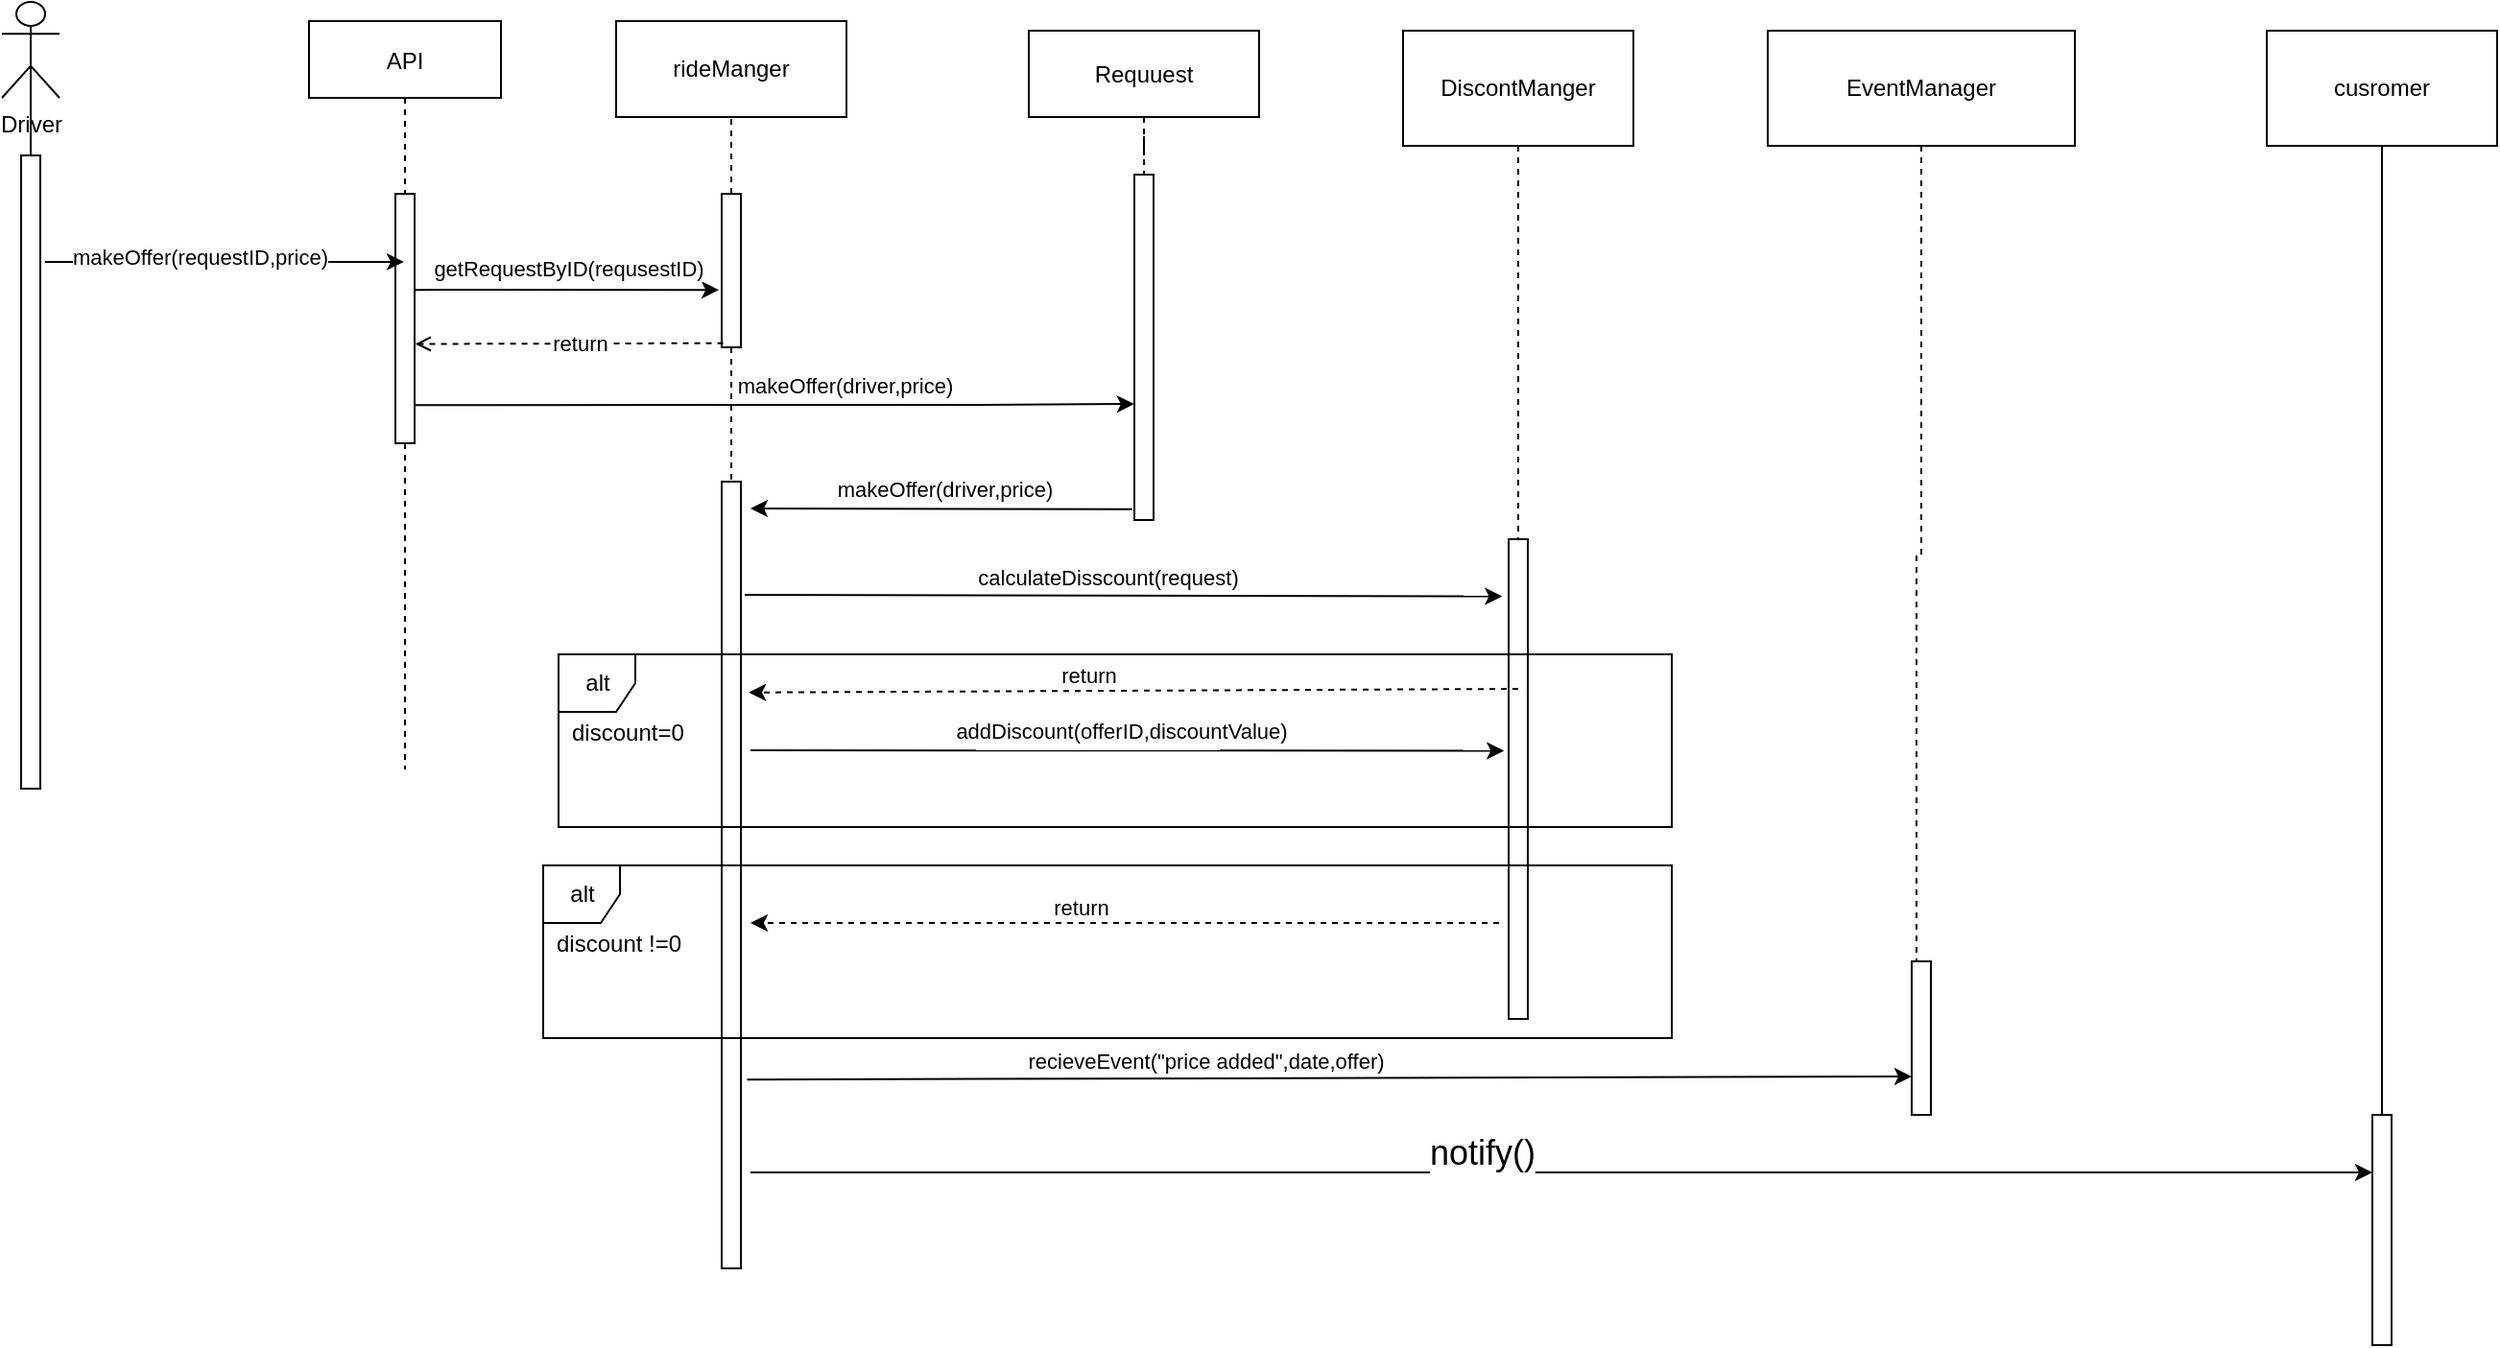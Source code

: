 <mxfile version="16.1.2" type="device"><diagram id="kgpKYQtTHZ0yAKxKKP6v" name="Page-1"><mxGraphModel dx="1298" dy="811" grid="1" gridSize="10" guides="1" tooltips="1" connect="1" arrows="1" fold="1" page="1" pageScale="1" pageWidth="850" pageHeight="1100" math="0" shadow="0"><root><mxCell id="0"/><mxCell id="1" parent="0"/><mxCell id="3nuBFxr9cyL0pnOWT2aG-5" value="API" style="shape=umlLifeline;perimeter=lifelinePerimeter;container=1;collapsible=0;recursiveResize=0;rounded=0;shadow=0;strokeWidth=1;" parent="1" vertex="1"><mxGeometry x="230" y="100" width="100" height="390" as="geometry"/></mxCell><mxCell id="3nuBFxr9cyL0pnOWT2aG-6" value="" style="points=[];perimeter=orthogonalPerimeter;rounded=0;shadow=0;strokeWidth=1;" parent="3nuBFxr9cyL0pnOWT2aG-5" vertex="1"><mxGeometry x="45" y="90" width="10" height="130" as="geometry"/></mxCell><mxCell id="QoaP8Y3802NzT0ZwEPPL-1" value="Driver" style="shape=umlActor;verticalLabelPosition=bottom;verticalAlign=top;html=1;outlineConnect=0;" parent="1" vertex="1"><mxGeometry x="70" y="90" width="30" height="50" as="geometry"/></mxCell><mxCell id="QoaP8Y3802NzT0ZwEPPL-6" style="edgeStyle=orthogonalEdgeStyle;rounded=0;orthogonalLoop=1;jettySize=auto;html=1;entryX=0.5;entryY=0.5;entryDx=0;entryDy=0;entryPerimeter=0;endArrow=none;endFill=0;" parent="1" source="3nuBFxr9cyL0pnOWT2aG-2" target="QoaP8Y3802NzT0ZwEPPL-1" edge="1"><mxGeometry relative="1" as="geometry"/></mxCell><mxCell id="3nuBFxr9cyL0pnOWT2aG-2" value="" style="points=[];perimeter=orthogonalPerimeter;rounded=0;shadow=0;strokeWidth=1;" parent="1" vertex="1"><mxGeometry x="80" y="170" width="10" height="330" as="geometry"/></mxCell><mxCell id="QoaP8Y3802NzT0ZwEPPL-8" value="" style="endArrow=classic;html=1;rounded=0;exitX=1.24;exitY=0.168;exitDx=0;exitDy=0;exitPerimeter=0;" parent="1" source="3nuBFxr9cyL0pnOWT2aG-2" target="3nuBFxr9cyL0pnOWT2aG-5" edge="1"><mxGeometry width="50" height="50" relative="1" as="geometry"><mxPoint x="90" y="250" as="sourcePoint"/><mxPoint x="140" y="200" as="targetPoint"/></mxGeometry></mxCell><mxCell id="QoaP8Y3802NzT0ZwEPPL-9" value="makeOffer(requestID,price)" style="edgeLabel;html=1;align=center;verticalAlign=middle;resizable=0;points=[];" parent="QoaP8Y3802NzT0ZwEPPL-8" vertex="1" connectable="0"><mxGeometry x="-0.143" y="3" relative="1" as="geometry"><mxPoint as="offset"/></mxGeometry></mxCell><mxCell id="QoaP8Y3802NzT0ZwEPPL-10" value="rideManger" style="rounded=0;whiteSpace=wrap;html=1;" parent="1" vertex="1"><mxGeometry x="390" y="100" width="120" height="50" as="geometry"/></mxCell><mxCell id="QoaP8Y3802NzT0ZwEPPL-13" value="" style="edgeStyle=orthogonalEdgeStyle;rounded=0;orthogonalLoop=1;jettySize=auto;html=1;endArrow=none;endFill=0;dashed=1;" parent="1" source="QoaP8Y3802NzT0ZwEPPL-12" target="QoaP8Y3802NzT0ZwEPPL-10" edge="1"><mxGeometry relative="1" as="geometry"/></mxCell><mxCell id="QoaP8Y3802NzT0ZwEPPL-35" style="edgeStyle=orthogonalEdgeStyle;rounded=0;orthogonalLoop=1;jettySize=auto;html=1;endArrow=none;endFill=0;dashed=1;entryX=0.5;entryY=0;entryDx=0;entryDy=0;" parent="1" source="QoaP8Y3802NzT0ZwEPPL-12" target="QoaP8Y3802NzT0ZwEPPL-36" edge="1"><mxGeometry relative="1" as="geometry"><mxPoint x="450" y="330" as="targetPoint"/></mxGeometry></mxCell><mxCell id="QoaP8Y3802NzT0ZwEPPL-12" value="" style="rounded=0;whiteSpace=wrap;html=1;" parent="1" vertex="1"><mxGeometry x="445" y="190" width="10" height="80" as="geometry"/></mxCell><mxCell id="QoaP8Y3802NzT0ZwEPPL-18" value="" style="endArrow=classic;html=1;rounded=0;exitX=0.961;exitY=0.386;exitDx=0;exitDy=0;exitPerimeter=0;entryX=-0.144;entryY=0.626;entryDx=0;entryDy=0;entryPerimeter=0;" parent="1" source="3nuBFxr9cyL0pnOWT2aG-6" target="QoaP8Y3802NzT0ZwEPPL-12" edge="1"><mxGeometry width="50" height="50" relative="1" as="geometry"><mxPoint x="290" y="260" as="sourcePoint"/><mxPoint x="440" y="240" as="targetPoint"/><Array as="points"><mxPoint x="300" y="240"/></Array></mxGeometry></mxCell><mxCell id="QoaP8Y3802NzT0ZwEPPL-19" value="getRequestByID(requsestID)" style="edgeLabel;html=1;align=center;verticalAlign=middle;resizable=0;points=[];" parent="QoaP8Y3802NzT0ZwEPPL-18" vertex="1" connectable="0"><mxGeometry x="-0.1" relative="1" as="geometry"><mxPoint x="9" y="-11" as="offset"/></mxGeometry></mxCell><mxCell id="QoaP8Y3802NzT0ZwEPPL-21" value="" style="endArrow=open;html=1;rounded=0;dashed=1;endFill=0;entryX=1.038;entryY=0.602;entryDx=0;entryDy=0;entryPerimeter=0;exitX=0.078;exitY=0.973;exitDx=0;exitDy=0;exitPerimeter=0;" parent="1" source="QoaP8Y3802NzT0ZwEPPL-12" target="3nuBFxr9cyL0pnOWT2aG-6" edge="1"><mxGeometry width="50" height="50" relative="1" as="geometry"><mxPoint x="440" y="268" as="sourcePoint"/><mxPoint x="290" y="270" as="targetPoint"/></mxGeometry></mxCell><mxCell id="QoaP8Y3802NzT0ZwEPPL-26" value="return" style="edgeLabel;html=1;align=center;verticalAlign=middle;resizable=0;points=[];" parent="QoaP8Y3802NzT0ZwEPPL-21" vertex="1" connectable="0"><mxGeometry x="-0.065" relative="1" as="geometry"><mxPoint as="offset"/></mxGeometry></mxCell><mxCell id="2" style="edgeStyle=orthogonalEdgeStyle;rounded=0;orthogonalLoop=1;jettySize=auto;html=1;endArrow=none;endFill=0;dashed=1;" parent="1" source="QoaP8Y3802NzT0ZwEPPL-27" target="QoaP8Y3802NzT0ZwEPPL-28" edge="1"><mxGeometry relative="1" as="geometry"/></mxCell><mxCell id="QoaP8Y3802NzT0ZwEPPL-27" value="Requuest" style="rounded=0;whiteSpace=wrap;html=1;" parent="1" vertex="1"><mxGeometry x="605" y="105" width="120" height="45" as="geometry"/></mxCell><mxCell id="QoaP8Y3802NzT0ZwEPPL-28" value="" style="rounded=0;whiteSpace=wrap;html=1;" parent="1" vertex="1"><mxGeometry x="660" y="180" width="10" height="180" as="geometry"/></mxCell><mxCell id="QoaP8Y3802NzT0ZwEPPL-30" value="" style="endArrow=classic;html=1;rounded=0;exitX=1.015;exitY=0.847;exitDx=0;exitDy=0;exitPerimeter=0;entryX=-0.01;entryY=0.664;entryDx=0;entryDy=0;entryPerimeter=0;" parent="1" source="3nuBFxr9cyL0pnOWT2aG-6" target="QoaP8Y3802NzT0ZwEPPL-28" edge="1"><mxGeometry width="50" height="50" relative="1" as="geometry"><mxPoint x="290" y="300" as="sourcePoint"/><mxPoint x="691" y="300" as="targetPoint"/><Array as="points"><mxPoint x="590" y="300"/><mxPoint x="580" y="300"/></Array></mxGeometry></mxCell><mxCell id="QoaP8Y3802NzT0ZwEPPL-32" value="makeOffer(driver,price)" style="edgeLabel;html=1;align=center;verticalAlign=middle;resizable=0;points=[];" parent="QoaP8Y3802NzT0ZwEPPL-30" vertex="1" connectable="0"><mxGeometry x="-0.3" y="-1" relative="1" as="geometry"><mxPoint x="86" y="-11" as="offset"/></mxGeometry></mxCell><mxCell id="QoaP8Y3802NzT0ZwEPPL-36" value="" style="rounded=0;whiteSpace=wrap;html=1;" parent="1" vertex="1"><mxGeometry x="445" y="340" width="10" height="410" as="geometry"/></mxCell><mxCell id="QoaP8Y3802NzT0ZwEPPL-38" value="" style="endArrow=classic;html=1;rounded=0;exitX=-0.108;exitY=0.969;exitDx=0;exitDy=0;exitPerimeter=0;" parent="1" source="QoaP8Y3802NzT0ZwEPPL-28" edge="1"><mxGeometry width="50" height="50" relative="1" as="geometry"><mxPoint x="688.37" y="331.24" as="sourcePoint"/><mxPoint x="460" y="354" as="targetPoint"/></mxGeometry></mxCell><mxCell id="QoaP8Y3802NzT0ZwEPPL-39" value="makeOffer(driver,price)" style="edgeLabel;html=1;align=center;verticalAlign=middle;resizable=0;points=[];" parent="QoaP8Y3802NzT0ZwEPPL-38" vertex="1" connectable="0"><mxGeometry x="0.187" y="-1" relative="1" as="geometry"><mxPoint x="20" y="-9" as="offset"/></mxGeometry></mxCell><mxCell id="WCKziTCeCXdvGm2QJY-l-3" style="edgeStyle=orthogonalEdgeStyle;rounded=0;orthogonalLoop=1;jettySize=auto;html=1;endArrow=none;endFill=0;dashed=1;entryX=0.5;entryY=0;entryDx=0;entryDy=0;" edge="1" parent="1" source="3" target="WCKziTCeCXdvGm2QJY-l-4"><mxGeometry relative="1" as="geometry"><mxPoint x="860" y="350" as="targetPoint"/></mxGeometry></mxCell><mxCell id="3" value="DiscontManger" style="rounded=0;whiteSpace=wrap;html=1;" parent="1" vertex="1"><mxGeometry x="800" y="105" width="120" height="60" as="geometry"/></mxCell><mxCell id="WCKziTCeCXdvGm2QJY-l-4" value="" style="rounded=0;whiteSpace=wrap;html=1;" vertex="1" parent="1"><mxGeometry x="855" y="370" width="10" height="250" as="geometry"/></mxCell><mxCell id="WCKziTCeCXdvGm2QJY-l-5" value="" style="endArrow=classic;html=1;rounded=0;entryX=-0.336;entryY=0.119;entryDx=0;entryDy=0;entryPerimeter=0;exitX=1.2;exitY=0.144;exitDx=0;exitDy=0;exitPerimeter=0;" edge="1" parent="1" source="QoaP8Y3802NzT0ZwEPPL-36" target="WCKziTCeCXdvGm2QJY-l-4"><mxGeometry width="50" height="50" relative="1" as="geometry"><mxPoint x="450" y="410" as="sourcePoint"/><mxPoint x="550" y="300" as="targetPoint"/></mxGeometry></mxCell><mxCell id="WCKziTCeCXdvGm2QJY-l-6" value="calculateDisscount(request)" style="edgeLabel;html=1;align=center;verticalAlign=middle;resizable=0;points=[];" vertex="1" connectable="0" parent="WCKziTCeCXdvGm2QJY-l-5"><mxGeometry x="-0.044" y="-3" relative="1" as="geometry"><mxPoint y="-13" as="offset"/></mxGeometry></mxCell><mxCell id="WCKziTCeCXdvGm2QJY-l-7" value="alt" style="shape=umlFrame;tabWidth=110;tabHeight=30;tabPosition=left;html=1;boundedLbl=1;labelInHeader=1;width=40;height=30;" vertex="1" parent="1"><mxGeometry x="352" y="540" width="588" height="90" as="geometry"/></mxCell><mxCell id="WCKziTCeCXdvGm2QJY-l-8" value="discount !=0" style="text" vertex="1" parent="WCKziTCeCXdvGm2QJY-l-7"><mxGeometry width="100" height="20" relative="1" as="geometry"><mxPoint x="5" y="27" as="offset"/></mxGeometry></mxCell><mxCell id="WCKziTCeCXdvGm2QJY-l-11" value="" style="endArrow=classic;html=1;rounded=0;dashed=1;" edge="1" parent="1"><mxGeometry width="50" height="50" relative="1" as="geometry"><mxPoint x="850" y="570" as="sourcePoint"/><mxPoint x="460" y="570" as="targetPoint"/><Array as="points"/></mxGeometry></mxCell><mxCell id="WCKziTCeCXdvGm2QJY-l-12" value="return" style="edgeLabel;html=1;align=center;verticalAlign=middle;resizable=0;points=[];" vertex="1" connectable="0" parent="WCKziTCeCXdvGm2QJY-l-11"><mxGeometry x="0.121" y="1" relative="1" as="geometry"><mxPoint y="-9" as="offset"/></mxGeometry></mxCell><mxCell id="WCKziTCeCXdvGm2QJY-l-13" value="" style="endArrow=classic;html=1;rounded=0;entryX=-0.24;entryY=0.441;entryDx=0;entryDy=0;entryPerimeter=0;" edge="1" parent="1" target="WCKziTCeCXdvGm2QJY-l-4"><mxGeometry width="50" height="50" relative="1" as="geometry"><mxPoint x="460" y="480" as="sourcePoint"/><mxPoint x="530" y="470" as="targetPoint"/></mxGeometry></mxCell><mxCell id="WCKziTCeCXdvGm2QJY-l-14" value="addDiscount(offerID,discountValue)" style="edgeLabel;html=1;align=center;verticalAlign=middle;resizable=0;points=[];" vertex="1" connectable="0" parent="WCKziTCeCXdvGm2QJY-l-13"><mxGeometry x="-0.214" y="2" relative="1" as="geometry"><mxPoint x="38" y="-8" as="offset"/></mxGeometry></mxCell><mxCell id="WCKziTCeCXdvGm2QJY-l-15" value="alt" style="shape=umlFrame;tabWidth=110;tabHeight=30;tabPosition=left;html=1;boundedLbl=1;labelInHeader=1;width=40;height=30;" vertex="1" parent="1"><mxGeometry x="360" y="430" width="580" height="90" as="geometry"/></mxCell><mxCell id="WCKziTCeCXdvGm2QJY-l-16" value="discount=0" style="text" vertex="1" parent="WCKziTCeCXdvGm2QJY-l-15"><mxGeometry width="100" height="20" relative="1" as="geometry"><mxPoint x="5" y="27" as="offset"/></mxGeometry></mxCell><mxCell id="WCKziTCeCXdvGm2QJY-l-17" value="" style="endArrow=classic;html=1;rounded=0;entryX=1.409;entryY=0.268;entryDx=0;entryDy=0;entryPerimeter=0;dashed=1;" edge="1" parent="1" target="QoaP8Y3802NzT0ZwEPPL-36"><mxGeometry width="50" height="50" relative="1" as="geometry"><mxPoint x="860" y="448.0" as="sourcePoint"/><mxPoint x="469" y="448.24" as="targetPoint"/></mxGeometry></mxCell><mxCell id="WCKziTCeCXdvGm2QJY-l-18" value="return" style="edgeLabel;html=1;align=center;verticalAlign=middle;resizable=0;points=[];" vertex="1" connectable="0" parent="WCKziTCeCXdvGm2QJY-l-17"><mxGeometry x="0.121" y="1" relative="1" as="geometry"><mxPoint y="-9" as="offset"/></mxGeometry></mxCell><mxCell id="WCKziTCeCXdvGm2QJY-l-22" style="edgeStyle=orthogonalEdgeStyle;rounded=0;orthogonalLoop=1;jettySize=auto;html=1;endArrow=none;endFill=0;dashed=1;entryX=0.25;entryY=0;entryDx=0;entryDy=0;" edge="1" parent="1" source="WCKziTCeCXdvGm2QJY-l-21" target="WCKziTCeCXdvGm2QJY-l-23"><mxGeometry relative="1" as="geometry"><mxPoint x="1070" y="600.0" as="targetPoint"/></mxGeometry></mxCell><mxCell id="WCKziTCeCXdvGm2QJY-l-21" value="EventManager" style="rounded=0;whiteSpace=wrap;html=1;" vertex="1" parent="1"><mxGeometry x="990" y="105" width="160" height="60" as="geometry"/></mxCell><mxCell id="WCKziTCeCXdvGm2QJY-l-23" value="" style="rounded=0;whiteSpace=wrap;html=1;" vertex="1" parent="1"><mxGeometry x="1065" y="590" width="10" height="80" as="geometry"/></mxCell><mxCell id="WCKziTCeCXdvGm2QJY-l-24" value="" style="endArrow=classic;html=1;rounded=0;exitX=1.324;exitY=0.76;exitDx=0;exitDy=0;entryX=0;entryY=0.75;entryDx=0;entryDy=0;exitPerimeter=0;" edge="1" parent="1" source="QoaP8Y3802NzT0ZwEPPL-36" target="WCKziTCeCXdvGm2QJY-l-23"><mxGeometry width="50" height="50" relative="1" as="geometry"><mxPoint x="470" y="640" as="sourcePoint"/><mxPoint x="1060" y="640" as="targetPoint"/></mxGeometry></mxCell><mxCell id="WCKziTCeCXdvGm2QJY-l-25" value="recieveEvent(&quot;price added&quot;,date,offer)" style="edgeLabel;html=1;align=center;verticalAlign=middle;resizable=0;points=[];" vertex="1" connectable="0" parent="WCKziTCeCXdvGm2QJY-l-24"><mxGeometry x="-0.213" y="1" relative="1" as="geometry"><mxPoint y="-8" as="offset"/></mxGeometry></mxCell><mxCell id="WCKziTCeCXdvGm2QJY-l-27" style="edgeStyle=orthogonalEdgeStyle;rounded=0;orthogonalLoop=1;jettySize=auto;html=1;endArrow=none;endFill=0;entryX=0.5;entryY=0;entryDx=0;entryDy=0;" edge="1" parent="1" source="WCKziTCeCXdvGm2QJY-l-26" target="WCKziTCeCXdvGm2QJY-l-28"><mxGeometry relative="1" as="geometry"><mxPoint x="1310" y="660.0" as="targetPoint"/></mxGeometry></mxCell><mxCell id="WCKziTCeCXdvGm2QJY-l-26" value="cusromer" style="rounded=0;whiteSpace=wrap;html=1;" vertex="1" parent="1"><mxGeometry x="1250" y="105" width="120" height="60" as="geometry"/></mxCell><mxCell id="WCKziTCeCXdvGm2QJY-l-28" value="" style="rounded=0;whiteSpace=wrap;html=1;" vertex="1" parent="1"><mxGeometry x="1305" y="670" width="10" height="120" as="geometry"/></mxCell><mxCell id="WCKziTCeCXdvGm2QJY-l-29" value="" style="endArrow=classic;html=1;rounded=0;entryX=0;entryY=0.25;entryDx=0;entryDy=0;" edge="1" parent="1" target="WCKziTCeCXdvGm2QJY-l-28"><mxGeometry width="50" height="50" relative="1" as="geometry"><mxPoint x="460" y="700" as="sourcePoint"/><mxPoint x="510" y="660" as="targetPoint"/></mxGeometry></mxCell><mxCell id="WCKziTCeCXdvGm2QJY-l-31" value="notify()" style="edgeLabel;html=1;align=center;verticalAlign=middle;resizable=0;points=[];fontSize=18;" vertex="1" connectable="0" parent="WCKziTCeCXdvGm2QJY-l-29"><mxGeometry x="-0.099" y="-5" relative="1" as="geometry"><mxPoint y="-15" as="offset"/></mxGeometry></mxCell></root></mxGraphModel></diagram></mxfile>